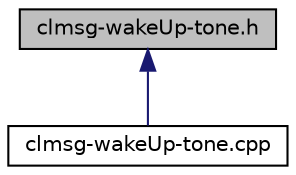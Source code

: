 digraph "clmsg-wakeUp-tone.h"
{
 // LATEX_PDF_SIZE
  edge [fontname="Helvetica",fontsize="10",labelfontname="Helvetica",labelfontsize="10"];
  node [fontname="Helvetica",fontsize="10",shape=record];
  Node1 [label="clmsg-wakeUp-tone.h",height=0.2,width=0.4,color="black", fillcolor="grey75", style="filled", fontcolor="black",tooltip="Provides the implementation of the CrossLayerMessage that represent the WakeUP tone for data PHY laye..."];
  Node1 -> Node2 [dir="back",color="midnightblue",fontsize="10",style="solid",fontname="Helvetica"];
  Node2 [label="clmsg-wakeUp-tone.cpp",height=0.2,width=0.4,color="black", fillcolor="white", style="filled",URL="$clmsg-wakeUp-tone_8cpp.html",tooltip="Provides the implementation of the CrossLayerMessage that represent the WakeUP tone for data PHY laye..."];
}
